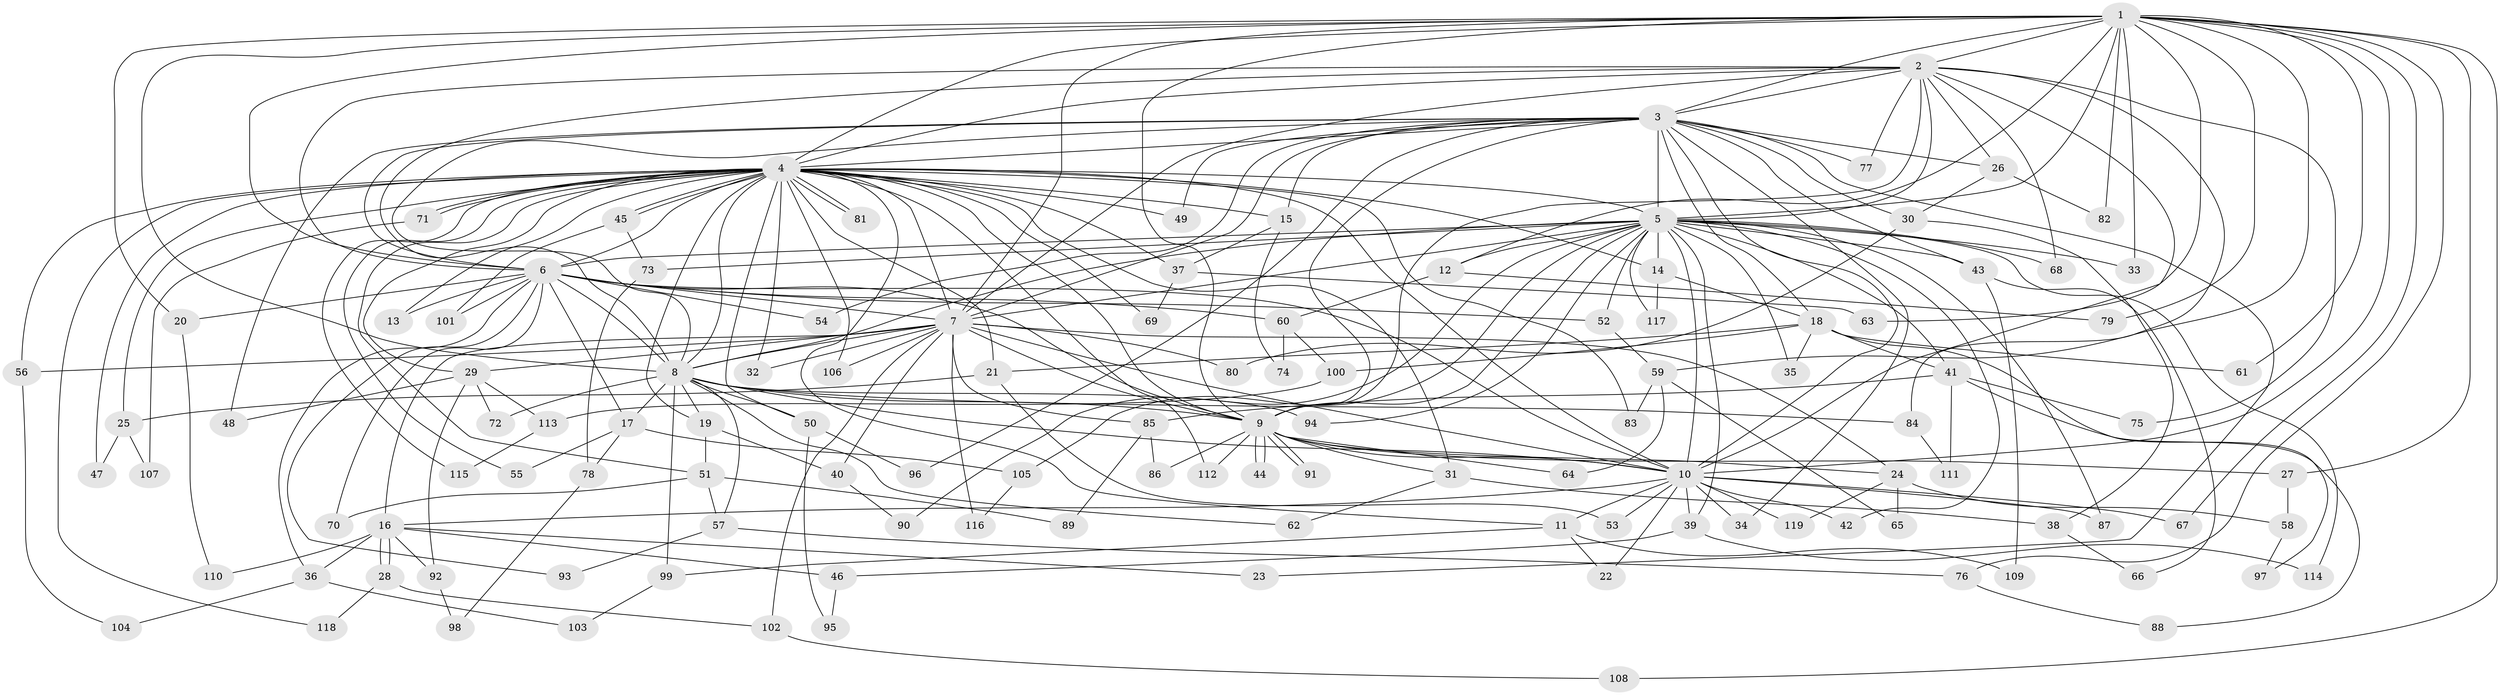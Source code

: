 // coarse degree distribution, {13: 0.01694915254237288, 18: 0.01694915254237288, 25: 0.01694915254237288, 1: 0.15254237288135594, 2: 0.5084745762711864, 5: 0.03389830508474576, 6: 0.03389830508474576, 3: 0.13559322033898305, 26: 0.01694915254237288, 4: 0.03389830508474576, 10: 0.01694915254237288, 9: 0.01694915254237288}
// Generated by graph-tools (version 1.1) at 2025/48/03/04/25 21:48:01]
// undirected, 119 vertices, 263 edges
graph export_dot {
graph [start="1"]
  node [color=gray90,style=filled];
  1;
  2;
  3;
  4;
  5;
  6;
  7;
  8;
  9;
  10;
  11;
  12;
  13;
  14;
  15;
  16;
  17;
  18;
  19;
  20;
  21;
  22;
  23;
  24;
  25;
  26;
  27;
  28;
  29;
  30;
  31;
  32;
  33;
  34;
  35;
  36;
  37;
  38;
  39;
  40;
  41;
  42;
  43;
  44;
  45;
  46;
  47;
  48;
  49;
  50;
  51;
  52;
  53;
  54;
  55;
  56;
  57;
  58;
  59;
  60;
  61;
  62;
  63;
  64;
  65;
  66;
  67;
  68;
  69;
  70;
  71;
  72;
  73;
  74;
  75;
  76;
  77;
  78;
  79;
  80;
  81;
  82;
  83;
  84;
  85;
  86;
  87;
  88;
  89;
  90;
  91;
  92;
  93;
  94;
  95;
  96;
  97;
  98;
  99;
  100;
  101;
  102;
  103;
  104;
  105;
  106;
  107;
  108;
  109;
  110;
  111;
  112;
  113;
  114;
  115;
  116;
  117;
  118;
  119;
  1 -- 2;
  1 -- 3;
  1 -- 4;
  1 -- 5;
  1 -- 6;
  1 -- 7;
  1 -- 8;
  1 -- 9;
  1 -- 10;
  1 -- 12;
  1 -- 20;
  1 -- 27;
  1 -- 33;
  1 -- 59;
  1 -- 61;
  1 -- 63;
  1 -- 67;
  1 -- 76;
  1 -- 79;
  1 -- 82;
  1 -- 108;
  2 -- 3;
  2 -- 4;
  2 -- 5;
  2 -- 6;
  2 -- 7;
  2 -- 8;
  2 -- 9;
  2 -- 10;
  2 -- 26;
  2 -- 68;
  2 -- 75;
  2 -- 77;
  2 -- 84;
  3 -- 4;
  3 -- 5;
  3 -- 6;
  3 -- 7;
  3 -- 8;
  3 -- 9;
  3 -- 10;
  3 -- 15;
  3 -- 18;
  3 -- 23;
  3 -- 26;
  3 -- 30;
  3 -- 34;
  3 -- 43;
  3 -- 48;
  3 -- 49;
  3 -- 54;
  3 -- 77;
  3 -- 96;
  4 -- 5;
  4 -- 6;
  4 -- 7;
  4 -- 8;
  4 -- 9;
  4 -- 10;
  4 -- 11;
  4 -- 13;
  4 -- 14;
  4 -- 15;
  4 -- 19;
  4 -- 21;
  4 -- 25;
  4 -- 29;
  4 -- 31;
  4 -- 32;
  4 -- 37;
  4 -- 45;
  4 -- 45;
  4 -- 47;
  4 -- 49;
  4 -- 50;
  4 -- 51;
  4 -- 55;
  4 -- 56;
  4 -- 69;
  4 -- 71;
  4 -- 71;
  4 -- 81;
  4 -- 81;
  4 -- 83;
  4 -- 106;
  4 -- 112;
  4 -- 115;
  4 -- 118;
  5 -- 6;
  5 -- 7;
  5 -- 8;
  5 -- 9;
  5 -- 10;
  5 -- 12;
  5 -- 14;
  5 -- 33;
  5 -- 35;
  5 -- 39;
  5 -- 41;
  5 -- 42;
  5 -- 43;
  5 -- 52;
  5 -- 68;
  5 -- 73;
  5 -- 87;
  5 -- 90;
  5 -- 94;
  5 -- 105;
  5 -- 114;
  5 -- 117;
  6 -- 7;
  6 -- 8;
  6 -- 9;
  6 -- 10;
  6 -- 13;
  6 -- 17;
  6 -- 20;
  6 -- 36;
  6 -- 52;
  6 -- 54;
  6 -- 60;
  6 -- 70;
  6 -- 93;
  6 -- 101;
  7 -- 8;
  7 -- 9;
  7 -- 10;
  7 -- 16;
  7 -- 24;
  7 -- 29;
  7 -- 32;
  7 -- 40;
  7 -- 56;
  7 -- 80;
  7 -- 85;
  7 -- 102;
  7 -- 106;
  7 -- 116;
  8 -- 9;
  8 -- 10;
  8 -- 17;
  8 -- 19;
  8 -- 50;
  8 -- 57;
  8 -- 62;
  8 -- 72;
  8 -- 84;
  8 -- 94;
  8 -- 99;
  9 -- 10;
  9 -- 24;
  9 -- 27;
  9 -- 31;
  9 -- 44;
  9 -- 44;
  9 -- 64;
  9 -- 86;
  9 -- 91;
  9 -- 91;
  9 -- 112;
  10 -- 11;
  10 -- 16;
  10 -- 22;
  10 -- 34;
  10 -- 39;
  10 -- 42;
  10 -- 53;
  10 -- 67;
  10 -- 87;
  10 -- 119;
  11 -- 22;
  11 -- 99;
  11 -- 109;
  12 -- 60;
  12 -- 79;
  14 -- 18;
  14 -- 117;
  15 -- 37;
  15 -- 74;
  16 -- 23;
  16 -- 28;
  16 -- 28;
  16 -- 36;
  16 -- 46;
  16 -- 92;
  16 -- 110;
  17 -- 55;
  17 -- 78;
  17 -- 105;
  18 -- 21;
  18 -- 35;
  18 -- 41;
  18 -- 61;
  18 -- 97;
  18 -- 100;
  19 -- 40;
  19 -- 51;
  20 -- 110;
  21 -- 25;
  21 -- 53;
  24 -- 58;
  24 -- 65;
  24 -- 119;
  25 -- 47;
  25 -- 107;
  26 -- 30;
  26 -- 82;
  27 -- 58;
  28 -- 102;
  28 -- 118;
  29 -- 48;
  29 -- 72;
  29 -- 92;
  29 -- 113;
  30 -- 38;
  30 -- 80;
  31 -- 38;
  31 -- 62;
  36 -- 103;
  36 -- 104;
  37 -- 63;
  37 -- 69;
  38 -- 66;
  39 -- 46;
  39 -- 114;
  40 -- 90;
  41 -- 75;
  41 -- 85;
  41 -- 88;
  41 -- 111;
  43 -- 66;
  43 -- 109;
  45 -- 73;
  45 -- 101;
  46 -- 95;
  50 -- 95;
  50 -- 96;
  51 -- 57;
  51 -- 70;
  51 -- 89;
  52 -- 59;
  56 -- 104;
  57 -- 76;
  57 -- 93;
  58 -- 97;
  59 -- 64;
  59 -- 65;
  59 -- 83;
  60 -- 74;
  60 -- 100;
  71 -- 107;
  73 -- 78;
  76 -- 88;
  78 -- 98;
  84 -- 111;
  85 -- 86;
  85 -- 89;
  92 -- 98;
  99 -- 103;
  100 -- 113;
  102 -- 108;
  105 -- 116;
  113 -- 115;
}
